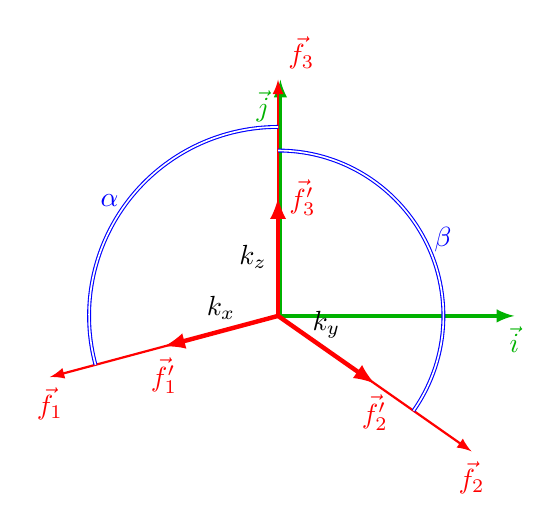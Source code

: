 \begin{tikzpicture}[scale=3]


% projection parallele 
\begin{scope}[scale=1]

\draw[green!70!black, very thick,->,>=latex] (0,0) -- ++(1,0) node[below]{$\vec i$};
\draw[green!70!black, very thick,->,>=latex] (0.01,0) -- ++(0,1) node[below left]{$\vec j$};

\def\myalpha{105}
\def\mybeta{125}
\def\kx{0.5}
\def\ky{0.5}
\def\kz{0.5}

\coordinate (f1) at ({90+\myalpha}:1);
\coordinate (f2) at (90-\mybeta:1);
\coordinate (f3) at (90:1);

\coordinate (ff1) at (90+\myalpha:\kx);
\coordinate (ff2) at (90-\mybeta:\ky);
\coordinate (ff3) at (90:\kz);



\draw[red,  thick,->,>=latex] (0,0) -- (f1) node[below]{$\vec {f_1}$};
\draw[red,  thick,->,>=latex] (0,0) -- (f2) node[below]{$\vec {f_2}$};
\draw[red,  thick,->,>=latex] (0,0) -- (f3) node[above right]{$\vec {f_3}$};

\draw[red, ultra thick,->,>=latex] (0,0) -- (ff1) node[midway, above,black] {$k_x$} node[below]{$\vec {f_1'}$};
\draw[red, ultra thick,->,>=latex] (0,0) -- (ff2) node[midway, above,black] {$k_y$}  node[below]{$\vec {f_2'}$};
\draw[red, ultra thick,->,>=latex] (0,0) -- (ff3) node[midway, left,black] {$k_z$}  node[right]{$\vec {f_3'}$};


\draw[double, blue] (90:1-0.2) arc (90:90+\myalpha:1-0.2) node[midway, left]{$\alpha$};
\draw[double, blue] (90:1-0.3) arc (90:90-\mybeta:1-0.3) node[midway, right]{$\beta$};
\end{scope}



\end{tikzpicture}